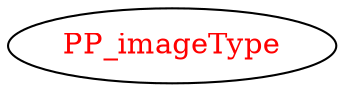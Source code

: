 digraph dependencyGraph {
 concentrate=true;
 ranksep="2.0";
 rankdir="LR"; 
 splines="ortho";
"PP_imageType" [fontcolor="red"];
}
